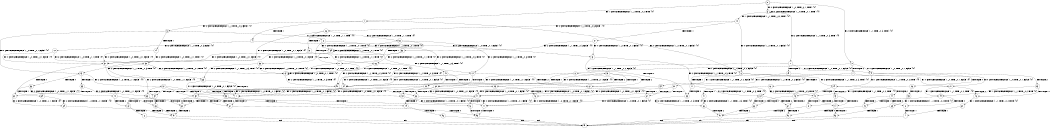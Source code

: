 digraph BCG {
size = "7, 10.5";
center = TRUE;
node [shape = circle];
0 [peripheries = 2];
0 -> 1 [label = "EX !1 !ATOMIC_EXCH_BRANCH (1, +1, TRUE, +0, 2, TRUE) !{0}"];
0 -> 2 [label = "EX !2 !ATOMIC_EXCH_BRANCH (1, +1, TRUE, +0, 3, TRUE) !{0}"];
0 -> 3 [label = "EX !0 !ATOMIC_EXCH_BRANCH (1, +0, TRUE, +0, 1, TRUE) !{0}"];
1 -> 4 [label = "TERMINATE !1"];
1 -> 5 [label = "EX !2 !ATOMIC_EXCH_BRANCH (1, +1, TRUE, +0, 3, FALSE) !{0}"];
1 -> 6 [label = "EX !0 !ATOMIC_EXCH_BRANCH (1, +0, TRUE, +0, 1, FALSE) !{0}"];
2 -> 7 [label = "TERMINATE !2"];
2 -> 8 [label = "EX !1 !ATOMIC_EXCH_BRANCH (1, +1, TRUE, +0, 2, FALSE) !{0}"];
2 -> 9 [label = "EX !0 !ATOMIC_EXCH_BRANCH (1, +0, TRUE, +0, 1, FALSE) !{0}"];
3 -> 10 [label = "EX !1 !ATOMIC_EXCH_BRANCH (1, +1, TRUE, +0, 2, TRUE) !{0}"];
3 -> 11 [label = "EX !2 !ATOMIC_EXCH_BRANCH (1, +1, TRUE, +0, 3, TRUE) !{0}"];
3 -> 3 [label = "EX !0 !ATOMIC_EXCH_BRANCH (1, +0, TRUE, +0, 1, TRUE) !{0}"];
4 -> 12 [label = "EX !2 !ATOMIC_EXCH_BRANCH (1, +1, TRUE, +0, 3, FALSE) !{0}"];
4 -> 13 [label = "EX !0 !ATOMIC_EXCH_BRANCH (1, +0, TRUE, +0, 1, FALSE) !{0}"];
5 -> 14 [label = "TERMINATE !1"];
5 -> 15 [label = "EX !0 !ATOMIC_EXCH_BRANCH (1, +0, TRUE, +0, 1, FALSE) !{0}"];
5 -> 16 [label = "EX !2 !ATOMIC_EXCH_BRANCH (1, +0, TRUE, +1, 1, TRUE) !{0}"];
6 -> 17 [label = "TERMINATE !1"];
6 -> 18 [label = "TERMINATE !0"];
6 -> 19 [label = "EX !2 !ATOMIC_EXCH_BRANCH (1, +1, TRUE, +0, 3, TRUE) !{0}"];
7 -> 20 [label = "EX !1 !ATOMIC_EXCH_BRANCH (1, +1, TRUE, +0, 2, FALSE) !{0}"];
7 -> 21 [label = "EX !0 !ATOMIC_EXCH_BRANCH (1, +0, TRUE, +0, 1, FALSE) !{0}"];
8 -> 22 [label = "TERMINATE !1"];
8 -> 23 [label = "TERMINATE !2"];
8 -> 24 [label = "EX !0 !ATOMIC_EXCH_BRANCH (1, +0, TRUE, +0, 1, FALSE) !{0}"];
9 -> 25 [label = "TERMINATE !2"];
9 -> 26 [label = "TERMINATE !0"];
9 -> 19 [label = "EX !1 !ATOMIC_EXCH_BRANCH (1, +1, TRUE, +0, 2, TRUE) !{0}"];
10 -> 27 [label = "TERMINATE !1"];
10 -> 28 [label = "EX !2 !ATOMIC_EXCH_BRANCH (1, +1, TRUE, +0, 3, FALSE) !{0}"];
10 -> 6 [label = "EX !0 !ATOMIC_EXCH_BRANCH (1, +0, TRUE, +0, 1, FALSE) !{0}"];
11 -> 29 [label = "TERMINATE !2"];
11 -> 30 [label = "EX !1 !ATOMIC_EXCH_BRANCH (1, +1, TRUE, +0, 2, FALSE) !{0}"];
11 -> 9 [label = "EX !0 !ATOMIC_EXCH_BRANCH (1, +0, TRUE, +0, 1, FALSE) !{0}"];
12 -> 31 [label = "EX !0 !ATOMIC_EXCH_BRANCH (1, +0, TRUE, +0, 1, FALSE) !{0}"];
12 -> 32 [label = "EX !2 !ATOMIC_EXCH_BRANCH (1, +0, TRUE, +1, 1, TRUE) !{0}"];
13 -> 33 [label = "TERMINATE !0"];
13 -> 34 [label = "EX !2 !ATOMIC_EXCH_BRANCH (1, +1, TRUE, +0, 3, TRUE) !{0}"];
14 -> 31 [label = "EX !0 !ATOMIC_EXCH_BRANCH (1, +0, TRUE, +0, 1, FALSE) !{0}"];
14 -> 32 [label = "EX !2 !ATOMIC_EXCH_BRANCH (1, +0, TRUE, +1, 1, TRUE) !{0}"];
15 -> 35 [label = "TERMINATE !1"];
15 -> 36 [label = "TERMINATE !0"];
15 -> 37 [label = "EX !2 !ATOMIC_EXCH_BRANCH (1, +0, TRUE, +1, 1, FALSE) !{0}"];
16 -> 38 [label = "TERMINATE !1"];
16 -> 39 [label = "EX !0 !ATOMIC_EXCH_BRANCH (1, +0, TRUE, +0, 1, TRUE) !{0}"];
16 -> 40 [label = "EX !2 !ATOMIC_EXCH_BRANCH (1, +1, TRUE, +0, 3, TRUE) !{0}"];
17 -> 33 [label = "TERMINATE !0"];
17 -> 34 [label = "EX !2 !ATOMIC_EXCH_BRANCH (1, +1, TRUE, +0, 3, TRUE) !{0}"];
18 -> 41 [label = "TERMINATE !1"];
18 -> 42 [label = "EX !2 !ATOMIC_EXCH_BRANCH (1, +1, TRUE, +0, 3, TRUE) !{1}"];
19 -> 43 [label = "TERMINATE !1"];
19 -> 44 [label = "TERMINATE !2"];
19 -> 45 [label = "TERMINATE !0"];
20 -> 46 [label = "TERMINATE !1"];
20 -> 47 [label = "EX !0 !ATOMIC_EXCH_BRANCH (1, +0, TRUE, +0, 1, FALSE) !{0}"];
21 -> 48 [label = "TERMINATE !0"];
21 -> 49 [label = "EX !1 !ATOMIC_EXCH_BRANCH (1, +1, TRUE, +0, 2, TRUE) !{0}"];
22 -> 50 [label = "TERMINATE !2"];
22 -> 51 [label = "EX !0 !ATOMIC_EXCH_BRANCH (1, +0, TRUE, +0, 1, FALSE) !{0}"];
23 -> 46 [label = "TERMINATE !1"];
23 -> 47 [label = "EX !0 !ATOMIC_EXCH_BRANCH (1, +0, TRUE, +0, 1, FALSE) !{0}"];
24 -> 52 [label = "TERMINATE !1"];
24 -> 53 [label = "TERMINATE !2"];
24 -> 54 [label = "TERMINATE !0"];
25 -> 48 [label = "TERMINATE !0"];
25 -> 49 [label = "EX !1 !ATOMIC_EXCH_BRANCH (1, +1, TRUE, +0, 2, TRUE) !{0}"];
26 -> 55 [label = "TERMINATE !2"];
26 -> 42 [label = "EX !1 !ATOMIC_EXCH_BRANCH (1, +1, TRUE, +0, 2, TRUE) !{1}"];
27 -> 56 [label = "EX !2 !ATOMIC_EXCH_BRANCH (1, +1, TRUE, +0, 3, FALSE) !{0}"];
27 -> 13 [label = "EX !0 !ATOMIC_EXCH_BRANCH (1, +0, TRUE, +0, 1, FALSE) !{0}"];
28 -> 57 [label = "TERMINATE !1"];
28 -> 58 [label = "EX !2 !ATOMIC_EXCH_BRANCH (1, +0, TRUE, +1, 1, TRUE) !{0}"];
28 -> 15 [label = "EX !0 !ATOMIC_EXCH_BRANCH (1, +0, TRUE, +0, 1, FALSE) !{0}"];
29 -> 59 [label = "EX !1 !ATOMIC_EXCH_BRANCH (1, +1, TRUE, +0, 2, FALSE) !{0}"];
29 -> 21 [label = "EX !0 !ATOMIC_EXCH_BRANCH (1, +0, TRUE, +0, 1, FALSE) !{0}"];
30 -> 60 [label = "TERMINATE !1"];
30 -> 61 [label = "TERMINATE !2"];
30 -> 24 [label = "EX !0 !ATOMIC_EXCH_BRANCH (1, +0, TRUE, +0, 1, FALSE) !{0}"];
31 -> 62 [label = "TERMINATE !0"];
31 -> 63 [label = "EX !2 !ATOMIC_EXCH_BRANCH (1, +0, TRUE, +1, 1, FALSE) !{0}"];
32 -> 64 [label = "EX !0 !ATOMIC_EXCH_BRANCH (1, +0, TRUE, +0, 1, TRUE) !{0}"];
32 -> 65 [label = "EX !2 !ATOMIC_EXCH_BRANCH (1, +1, TRUE, +0, 3, TRUE) !{0}"];
33 -> 66 [label = "EX !2 !ATOMIC_EXCH_BRANCH (1, +1, TRUE, +0, 3, TRUE) !{2}"];
34 -> 67 [label = "TERMINATE !2"];
34 -> 68 [label = "TERMINATE !0"];
35 -> 62 [label = "TERMINATE !0"];
35 -> 63 [label = "EX !2 !ATOMIC_EXCH_BRANCH (1, +0, TRUE, +1, 1, FALSE) !{0}"];
36 -> 69 [label = "TERMINATE !1"];
36 -> 70 [label = "EX !2 !ATOMIC_EXCH_BRANCH (1, +0, TRUE, +1, 1, FALSE) !{1}"];
37 -> 52 [label = "TERMINATE !1"];
37 -> 53 [label = "TERMINATE !2"];
37 -> 54 [label = "TERMINATE !0"];
38 -> 64 [label = "EX !0 !ATOMIC_EXCH_BRANCH (1, +0, TRUE, +0, 1, TRUE) !{0}"];
38 -> 65 [label = "EX !2 !ATOMIC_EXCH_BRANCH (1, +1, TRUE, +0, 3, TRUE) !{0}"];
39 -> 71 [label = "TERMINATE !1"];
39 -> 72 [label = "EX !2 !ATOMIC_EXCH_BRANCH (1, +1, TRUE, +0, 3, TRUE) !{0}"];
39 -> 39 [label = "EX !0 !ATOMIC_EXCH_BRANCH (1, +0, TRUE, +0, 1, TRUE) !{0}"];
40 -> 22 [label = "TERMINATE !1"];
40 -> 23 [label = "TERMINATE !2"];
40 -> 24 [label = "EX !0 !ATOMIC_EXCH_BRANCH (1, +0, TRUE, +0, 1, FALSE) !{0}"];
41 -> 66 [label = "EX !2 !ATOMIC_EXCH_BRANCH (1, +1, TRUE, +0, 3, TRUE) !{2}"];
42 -> 73 [label = "TERMINATE !1"];
42 -> 74 [label = "TERMINATE !2"];
43 -> 67 [label = "TERMINATE !2"];
43 -> 68 [label = "TERMINATE !0"];
44 -> 75 [label = "TERMINATE !1"];
44 -> 76 [label = "TERMINATE !0"];
45 -> 73 [label = "TERMINATE !1"];
45 -> 74 [label = "TERMINATE !2"];
46 -> 77 [label = "EX !0 !ATOMIC_EXCH_BRANCH (1, +0, TRUE, +0, 1, FALSE) !{0}"];
47 -> 78 [label = "TERMINATE !1"];
47 -> 79 [label = "TERMINATE !0"];
48 -> 80 [label = "EX !1 !ATOMIC_EXCH_BRANCH (1, +1, TRUE, +0, 2, TRUE) !{2}"];
49 -> 75 [label = "TERMINATE !1"];
49 -> 76 [label = "TERMINATE !0"];
50 -> 77 [label = "EX !0 !ATOMIC_EXCH_BRANCH (1, +0, TRUE, +0, 1, FALSE) !{0}"];
51 -> 81 [label = "TERMINATE !2"];
51 -> 82 [label = "TERMINATE !0"];
52 -> 81 [label = "TERMINATE !2"];
52 -> 82 [label = "TERMINATE !0"];
53 -> 78 [label = "TERMINATE !1"];
53 -> 79 [label = "TERMINATE !0"];
54 -> 83 [label = "TERMINATE !1"];
54 -> 84 [label = "TERMINATE !2"];
55 -> 85 [label = "EX !1 !ATOMIC_EXCH_BRANCH (1, +1, TRUE, +0, 2, TRUE) !{1}"];
56 -> 86 [label = "EX !2 !ATOMIC_EXCH_BRANCH (1, +0, TRUE, +1, 1, TRUE) !{0}"];
56 -> 31 [label = "EX !0 !ATOMIC_EXCH_BRANCH (1, +0, TRUE, +0, 1, FALSE) !{0}"];
57 -> 86 [label = "EX !2 !ATOMIC_EXCH_BRANCH (1, +0, TRUE, +1, 1, TRUE) !{0}"];
57 -> 31 [label = "EX !0 !ATOMIC_EXCH_BRANCH (1, +0, TRUE, +0, 1, FALSE) !{0}"];
58 -> 71 [label = "TERMINATE !1"];
58 -> 72 [label = "EX !2 !ATOMIC_EXCH_BRANCH (1, +1, TRUE, +0, 3, TRUE) !{0}"];
58 -> 39 [label = "EX !0 !ATOMIC_EXCH_BRANCH (1, +0, TRUE, +0, 1, TRUE) !{0}"];
59 -> 87 [label = "TERMINATE !1"];
59 -> 47 [label = "EX !0 !ATOMIC_EXCH_BRANCH (1, +0, TRUE, +0, 1, FALSE) !{0}"];
60 -> 88 [label = "TERMINATE !2"];
60 -> 51 [label = "EX !0 !ATOMIC_EXCH_BRANCH (1, +0, TRUE, +0, 1, FALSE) !{0}"];
61 -> 87 [label = "TERMINATE !1"];
61 -> 47 [label = "EX !0 !ATOMIC_EXCH_BRANCH (1, +0, TRUE, +0, 1, FALSE) !{0}"];
62 -> 89 [label = "EX !2 !ATOMIC_EXCH_BRANCH (1, +0, TRUE, +1, 1, FALSE) !{2}"];
63 -> 81 [label = "TERMINATE !2"];
63 -> 82 [label = "TERMINATE !0"];
64 -> 90 [label = "EX !2 !ATOMIC_EXCH_BRANCH (1, +1, TRUE, +0, 3, TRUE) !{0}"];
64 -> 64 [label = "EX !0 !ATOMIC_EXCH_BRANCH (1, +0, TRUE, +0, 1, TRUE) !{0}"];
65 -> 50 [label = "TERMINATE !2"];
65 -> 51 [label = "EX !0 !ATOMIC_EXCH_BRANCH (1, +0, TRUE, +0, 1, FALSE) !{0}"];
66 -> 91 [label = "TERMINATE !2"];
67 -> 92 [label = "TERMINATE !0"];
68 -> 91 [label = "TERMINATE !2"];
69 -> 89 [label = "EX !2 !ATOMIC_EXCH_BRANCH (1, +0, TRUE, +1, 1, FALSE) !{2}"];
70 -> 83 [label = "TERMINATE !1"];
70 -> 84 [label = "TERMINATE !2"];
71 -> 90 [label = "EX !2 !ATOMIC_EXCH_BRANCH (1, +1, TRUE, +0, 3, TRUE) !{0}"];
71 -> 64 [label = "EX !0 !ATOMIC_EXCH_BRANCH (1, +0, TRUE, +0, 1, TRUE) !{0}"];
72 -> 60 [label = "TERMINATE !1"];
72 -> 61 [label = "TERMINATE !2"];
72 -> 24 [label = "EX !0 !ATOMIC_EXCH_BRANCH (1, +0, TRUE, +0, 1, FALSE) !{0}"];
73 -> 91 [label = "TERMINATE !2"];
74 -> 93 [label = "TERMINATE !1"];
75 -> 92 [label = "TERMINATE !0"];
76 -> 94 [label = "TERMINATE !1"];
77 -> 95 [label = "TERMINATE !0"];
78 -> 95 [label = "TERMINATE !0"];
79 -> 96 [label = "TERMINATE !1"];
80 -> 94 [label = "TERMINATE !1"];
81 -> 95 [label = "TERMINATE !0"];
82 -> 97 [label = "TERMINATE !2"];
83 -> 97 [label = "TERMINATE !2"];
84 -> 98 [label = "TERMINATE !1"];
85 -> 93 [label = "TERMINATE !1"];
86 -> 90 [label = "EX !2 !ATOMIC_EXCH_BRANCH (1, +1, TRUE, +0, 3, TRUE) !{0}"];
86 -> 64 [label = "EX !0 !ATOMIC_EXCH_BRANCH (1, +0, TRUE, +0, 1, TRUE) !{0}"];
87 -> 77 [label = "EX !0 !ATOMIC_EXCH_BRANCH (1, +0, TRUE, +0, 1, FALSE) !{0}"];
88 -> 77 [label = "EX !0 !ATOMIC_EXCH_BRANCH (1, +0, TRUE, +0, 1, FALSE) !{0}"];
89 -> 97 [label = "TERMINATE !2"];
90 -> 88 [label = "TERMINATE !2"];
90 -> 51 [label = "EX !0 !ATOMIC_EXCH_BRANCH (1, +0, TRUE, +0, 1, FALSE) !{0}"];
91 -> 99 [label = "exit"];
92 -> 99 [label = "exit"];
93 -> 99 [label = "exit"];
94 -> 99 [label = "exit"];
95 -> 99 [label = "exit"];
96 -> 99 [label = "exit"];
97 -> 99 [label = "exit"];
98 -> 99 [label = "exit"];
}
